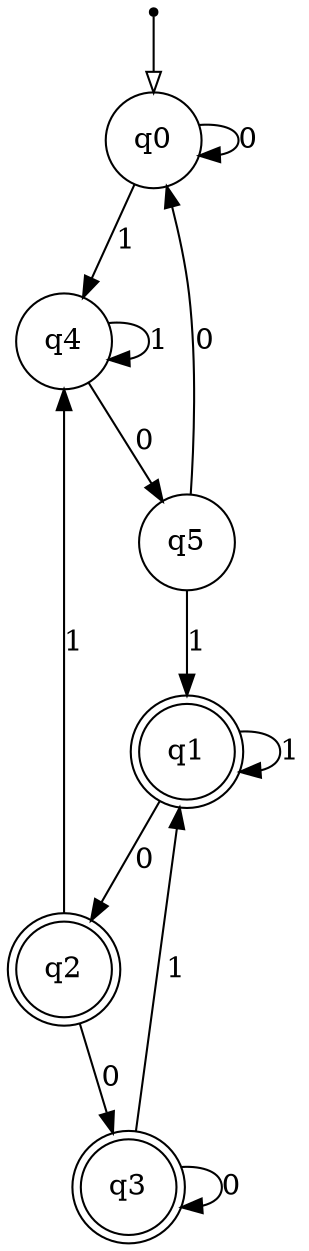 digraph {
  node [shape=point]; __start;
  node [shape = circle]; q0;
  node [shape = doublecircle]; q1;
  node [shape = doublecircle]; q2;
  node [shape = doublecircle]; q3;
  node [shape = circle]; q4;
  node [shape = circle]; q5;

  __start -> q0 [arrowhead = empty];
  q0 -> q0 [label = "0"];
  q0 -> q4 [label = "1"];
  q1 -> q2 [label = "0"];
  q1 -> q1 [label = "1"];
  q2 -> q3 [label = "0"];
  q2 -> q4 [label = "1"];
  q3 -> q3 [label = "0"];
  q3 -> q1 [label = "1"];
  q4 -> q5 [label = "0"];
  q4 -> q4 [label = "1"];
  q5 -> q0 [label = "0"];
  q5 -> q1 [label = "1"];
}